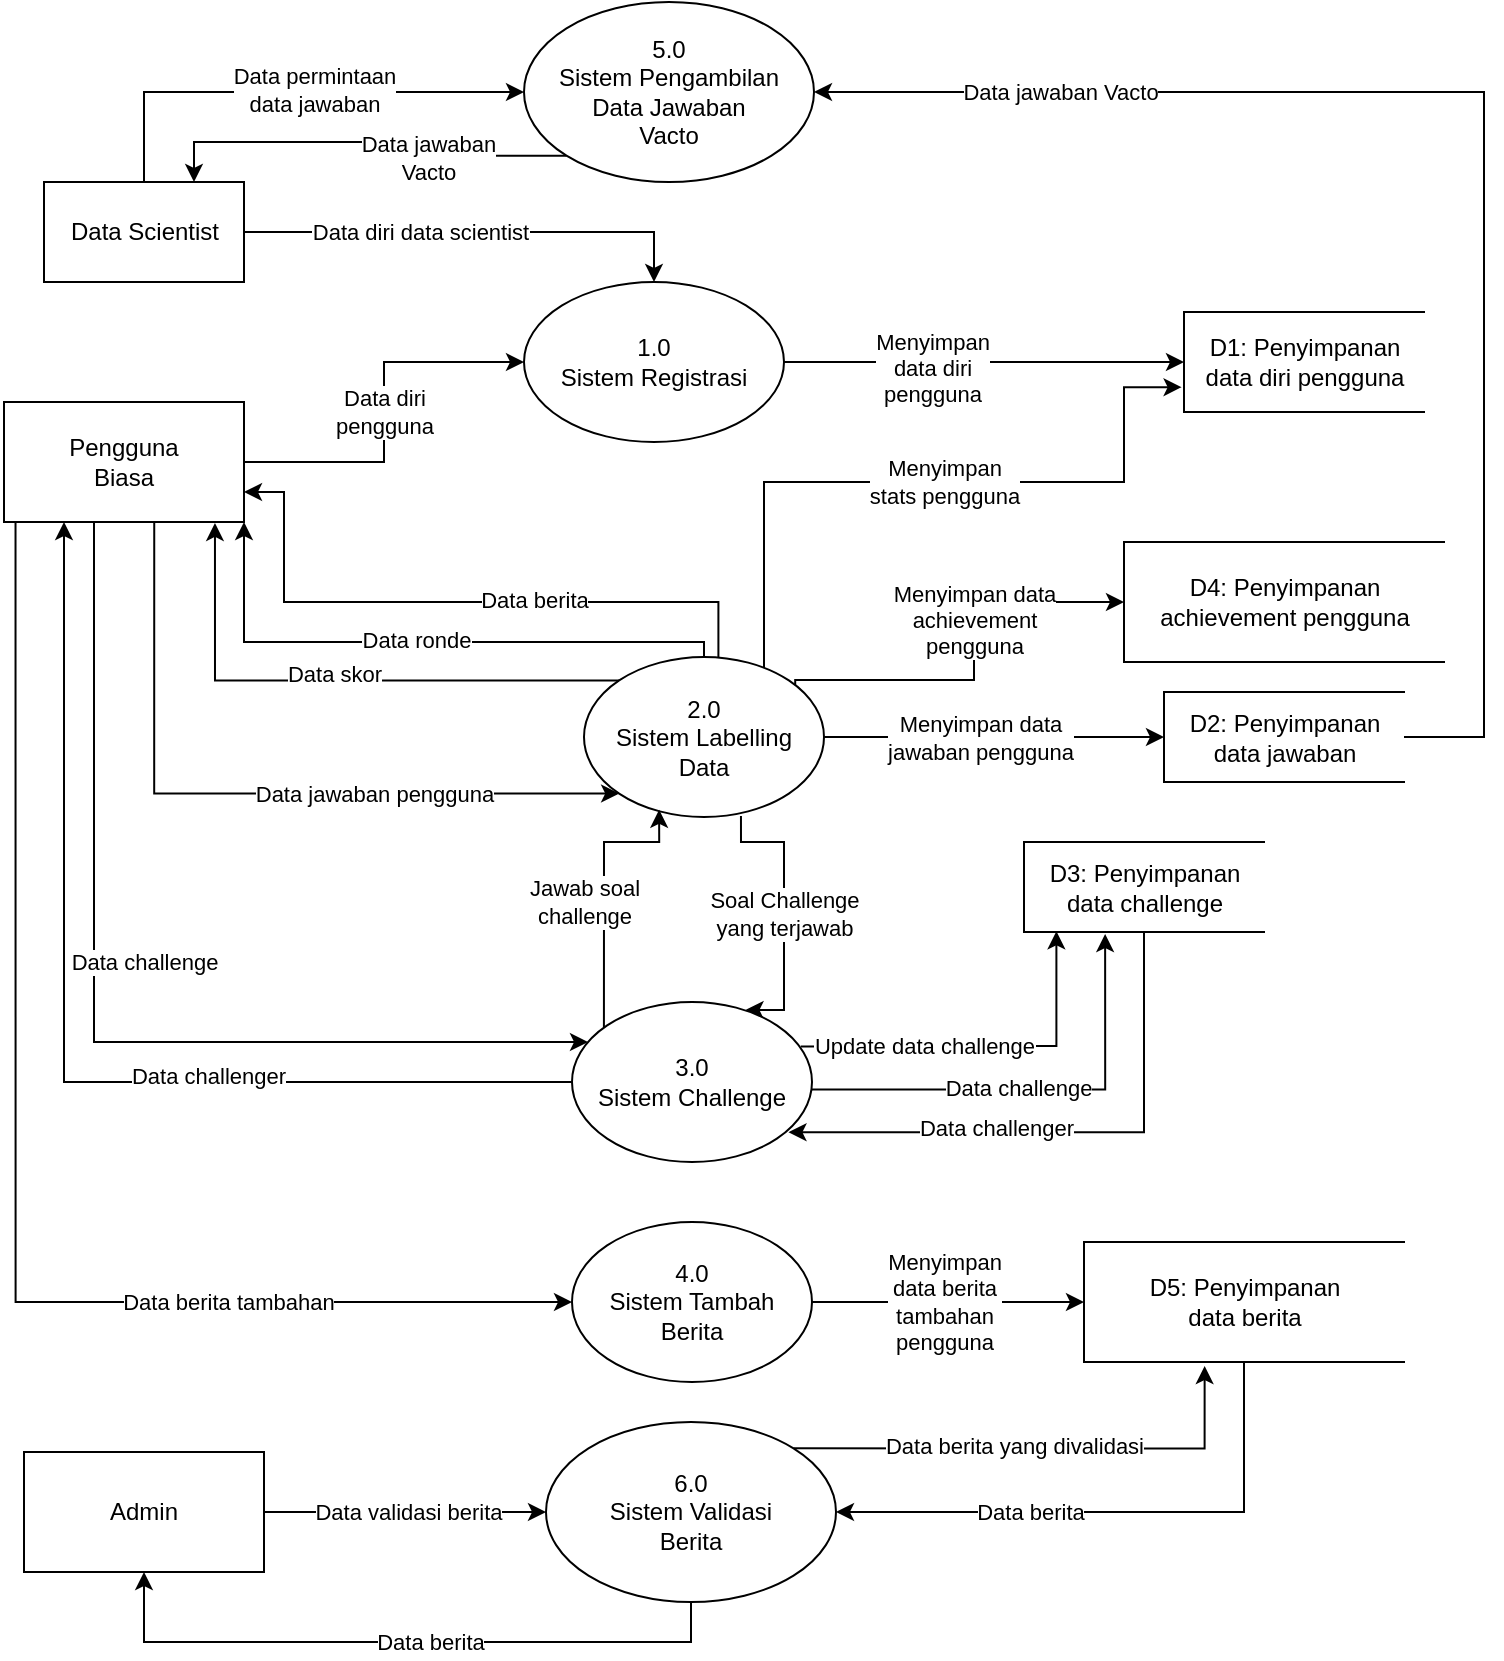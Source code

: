 <mxfile version="13.0.3" type="device"><diagram id="Aa4QQpVFjOjSrDqSgJom" name="Page-1"><mxGraphModel dx="335" dy="196" grid="1" gridSize="10" guides="1" tooltips="1" connect="1" arrows="1" fold="1" page="1" pageScale="1" pageWidth="827" pageHeight="1169" math="0" shadow="0"><root><mxCell id="0"/><mxCell id="1" parent="0"/><mxCell id="ocnJcLYFOSr5FFR0-_AX-12" style="edgeStyle=orthogonalEdgeStyle;rounded=0;orthogonalLoop=1;jettySize=auto;html=1;entryX=0;entryY=0.5;entryDx=0;entryDy=0;" parent="1" source="ocnJcLYFOSr5FFR0-_AX-2" target="ocnJcLYFOSr5FFR0-_AX-10" edge="1"><mxGeometry relative="1" as="geometry"/></mxCell><mxCell id="ocnJcLYFOSr5FFR0-_AX-31" value="Menyimpan&lt;br&gt;data diri&lt;br&gt;pengguna" style="edgeLabel;html=1;align=center;verticalAlign=middle;resizable=0;points=[];" parent="ocnJcLYFOSr5FFR0-_AX-12" vertex="1" connectable="0"><mxGeometry x="-0.263" y="-3" relative="1" as="geometry"><mxPoint as="offset"/></mxGeometry></mxCell><mxCell id="ocnJcLYFOSr5FFR0-_AX-2" value="1.0&lt;br&gt;Sistem Registrasi" style="ellipse;whiteSpace=wrap;html=1;" parent="1" vertex="1"><mxGeometry x="330" y="390" width="130" height="80" as="geometry"/></mxCell><mxCell id="ocnJcLYFOSr5FFR0-_AX-5" style="edgeStyle=orthogonalEdgeStyle;rounded=0;orthogonalLoop=1;jettySize=auto;html=1;entryX=0;entryY=0.5;entryDx=0;entryDy=0;" parent="1" source="ocnJcLYFOSr5FFR0-_AX-3" target="ocnJcLYFOSr5FFR0-_AX-2" edge="1"><mxGeometry relative="1" as="geometry"/></mxCell><mxCell id="ocnJcLYFOSr5FFR0-_AX-6" value="Data diri&lt;br&gt;pengguna" style="edgeLabel;html=1;align=center;verticalAlign=middle;resizable=0;points=[];" parent="ocnJcLYFOSr5FFR0-_AX-5" vertex="1" connectable="0"><mxGeometry x="0.143" y="-1" relative="1" as="geometry"><mxPoint x="-1" y="13.33" as="offset"/></mxGeometry></mxCell><mxCell id="ocnJcLYFOSr5FFR0-_AX-16" style="edgeStyle=orthogonalEdgeStyle;rounded=0;orthogonalLoop=1;jettySize=auto;html=1;exitX=0.626;exitY=0.991;exitDx=0;exitDy=0;entryX=0;entryY=1;entryDx=0;entryDy=0;exitPerimeter=0;" parent="1" source="ocnJcLYFOSr5FFR0-_AX-3" target="ocnJcLYFOSr5FFR0-_AX-15" edge="1"><mxGeometry relative="1" as="geometry"><Array as="points"><mxPoint x="145" y="646"/></Array></mxGeometry></mxCell><mxCell id="ocnJcLYFOSr5FFR0-_AX-17" value="Data jawaban pengguna" style="edgeLabel;html=1;align=center;verticalAlign=middle;resizable=0;points=[];" parent="ocnJcLYFOSr5FFR0-_AX-16" vertex="1" connectable="0"><mxGeometry x="-0.832" relative="1" as="geometry"><mxPoint x="110" y="105" as="offset"/></mxGeometry></mxCell><mxCell id="ocnJcLYFOSr5FFR0-_AX-21" style="edgeStyle=orthogonalEdgeStyle;rounded=0;orthogonalLoop=1;jettySize=auto;html=1;exitX=0.375;exitY=1.007;exitDx=0;exitDy=0;entryX=0.067;entryY=0.244;entryDx=0;entryDy=0;exitPerimeter=0;entryPerimeter=0;" parent="1" source="ocnJcLYFOSr5FFR0-_AX-3" target="ocnJcLYFOSr5FFR0-_AX-20" edge="1"><mxGeometry relative="1" as="geometry"><Array as="points"><mxPoint x="115" y="770"/><mxPoint x="362" y="770"/></Array></mxGeometry></mxCell><mxCell id="ocnJcLYFOSr5FFR0-_AX-22" value="Data challenge" style="edgeLabel;html=1;align=center;verticalAlign=middle;resizable=0;points=[];" parent="ocnJcLYFOSr5FFR0-_AX-21" vertex="1" connectable="0"><mxGeometry x="-0.814" y="-2" relative="1" as="geometry"><mxPoint x="27" y="172.44" as="offset"/></mxGeometry></mxCell><mxCell id="ocnJcLYFOSr5FFR0-_AX-49" style="edgeStyle=orthogonalEdgeStyle;rounded=0;orthogonalLoop=1;jettySize=auto;html=1;exitX=0.048;exitY=0.988;exitDx=0;exitDy=0;entryX=0;entryY=0.5;entryDx=0;entryDy=0;exitPerimeter=0;" parent="1" source="ocnJcLYFOSr5FFR0-_AX-3" target="ocnJcLYFOSr5FFR0-_AX-44" edge="1"><mxGeometry relative="1" as="geometry"/></mxCell><mxCell id="ocnJcLYFOSr5FFR0-_AX-50" value="Data berita tambahan" style="edgeLabel;html=1;align=center;verticalAlign=middle;resizable=0;points=[];" parent="ocnJcLYFOSr5FFR0-_AX-49" vertex="1" connectable="0"><mxGeometry x="0.404" y="1" relative="1" as="geometry"><mxPoint x="27.5" y="1" as="offset"/></mxGeometry></mxCell><mxCell id="ocnJcLYFOSr5FFR0-_AX-3" value="Pengguna&lt;br&gt;Biasa" style="rounded=0;whiteSpace=wrap;html=1;" parent="1" vertex="1"><mxGeometry x="70" y="450" width="120" height="60" as="geometry"/></mxCell><mxCell id="ocnJcLYFOSr5FFR0-_AX-10" value="D1: Penyimpanan&lt;br&gt;data diri pengguna" style="html=1;dashed=0;whitespace=wrap;shape=partialRectangle;right=0;" parent="1" vertex="1"><mxGeometry x="660" y="405" width="120" height="50" as="geometry"/></mxCell><mxCell id="ocnJcLYFOSr5FFR0-_AX-19" style="edgeStyle=orthogonalEdgeStyle;rounded=0;orthogonalLoop=1;jettySize=auto;html=1;exitX=1;exitY=0.5;exitDx=0;exitDy=0;entryX=0;entryY=0.5;entryDx=0;entryDy=0;" parent="1" source="ocnJcLYFOSr5FFR0-_AX-15" target="ocnJcLYFOSr5FFR0-_AX-18" edge="1"><mxGeometry relative="1" as="geometry"/></mxCell><mxCell id="ocnJcLYFOSr5FFR0-_AX-33" value="Menyimpan data&lt;br&gt;jawaban pengguna" style="edgeLabel;html=1;align=center;verticalAlign=middle;resizable=0;points=[];" parent="ocnJcLYFOSr5FFR0-_AX-19" vertex="1" connectable="0"><mxGeometry x="-0.237" y="-2" relative="1" as="geometry"><mxPoint x="12.67" y="-2" as="offset"/></mxGeometry></mxCell><mxCell id="ocnJcLYFOSr5FFR0-_AX-25" style="edgeStyle=orthogonalEdgeStyle;rounded=0;orthogonalLoop=1;jettySize=auto;html=1;exitX=0;exitY=0;exitDx=0;exitDy=0;entryX=0.879;entryY=1.008;entryDx=0;entryDy=0;entryPerimeter=0;" parent="1" source="ocnJcLYFOSr5FFR0-_AX-15" target="ocnJcLYFOSr5FFR0-_AX-3" edge="1"><mxGeometry relative="1" as="geometry"/></mxCell><mxCell id="ocnJcLYFOSr5FFR0-_AX-26" value="Data skor" style="edgeLabel;html=1;align=center;verticalAlign=middle;resizable=0;points=[];" parent="ocnJcLYFOSr5FFR0-_AX-25" vertex="1" connectable="0"><mxGeometry x="0.019" y="-3" relative="1" as="geometry"><mxPoint as="offset"/></mxGeometry></mxCell><mxCell id="ocnJcLYFOSr5FFR0-_AX-28" style="edgeStyle=orthogonalEdgeStyle;rounded=0;orthogonalLoop=1;jettySize=auto;html=1;exitX=0.5;exitY=0;exitDx=0;exitDy=0;entryX=1;entryY=1;entryDx=0;entryDy=0;" parent="1" source="ocnJcLYFOSr5FFR0-_AX-15" target="ocnJcLYFOSr5FFR0-_AX-3" edge="1"><mxGeometry relative="1" as="geometry"><Array as="points"><mxPoint x="420" y="570"/><mxPoint x="190" y="570"/></Array></mxGeometry></mxCell><mxCell id="ocnJcLYFOSr5FFR0-_AX-29" value="Data ronde" style="edgeLabel;html=1;align=center;verticalAlign=middle;resizable=0;points=[];" parent="ocnJcLYFOSr5FFR0-_AX-28" vertex="1" connectable="0"><mxGeometry x="0.017" y="-1" relative="1" as="geometry"><mxPoint as="offset"/></mxGeometry></mxCell><mxCell id="ocnJcLYFOSr5FFR0-_AX-37" style="edgeStyle=orthogonalEdgeStyle;rounded=0;orthogonalLoop=1;jettySize=auto;html=1;exitX=0.56;exitY=0.011;exitDx=0;exitDy=0;entryX=1;entryY=0.75;entryDx=0;entryDy=0;exitPerimeter=0;" parent="1" source="ocnJcLYFOSr5FFR0-_AX-15" target="ocnJcLYFOSr5FFR0-_AX-3" edge="1"><mxGeometry relative="1" as="geometry"><Array as="points"><mxPoint x="427" y="550"/><mxPoint x="210" y="550"/><mxPoint x="210" y="495"/></Array></mxGeometry></mxCell><mxCell id="ocnJcLYFOSr5FFR0-_AX-38" value="Data berita" style="edgeLabel;html=1;align=center;verticalAlign=middle;resizable=0;points=[];" parent="ocnJcLYFOSr5FFR0-_AX-37" vertex="1" connectable="0"><mxGeometry x="-0.248" y="-1" relative="1" as="geometry"><mxPoint as="offset"/></mxGeometry></mxCell><mxCell id="ocnJcLYFOSr5FFR0-_AX-42" style="edgeStyle=orthogonalEdgeStyle;rounded=0;orthogonalLoop=1;jettySize=auto;html=1;exitX=0.88;exitY=0.181;exitDx=0;exitDy=0;entryX=0;entryY=0.5;entryDx=0;entryDy=0;exitPerimeter=0;" parent="1" source="ocnJcLYFOSr5FFR0-_AX-15" target="ocnJcLYFOSr5FFR0-_AX-41" edge="1"><mxGeometry relative="1" as="geometry"><Array as="points"><mxPoint x="466" y="589"/><mxPoint x="555" y="589"/><mxPoint x="555" y="550"/></Array></mxGeometry></mxCell><mxCell id="ocnJcLYFOSr5FFR0-_AX-43" value="Menyimpan data&lt;br&gt;achievement&lt;br&gt;pengguna" style="edgeLabel;html=1;align=center;verticalAlign=middle;resizable=0;points=[];" parent="ocnJcLYFOSr5FFR0-_AX-42" vertex="1" connectable="0"><mxGeometry x="0.189" relative="1" as="geometry"><mxPoint as="offset"/></mxGeometry></mxCell><mxCell id="ocnJcLYFOSr5FFR0-_AX-95" style="edgeStyle=orthogonalEdgeStyle;rounded=0;orthogonalLoop=1;jettySize=auto;html=1;exitX=0.75;exitY=0.071;exitDx=0;exitDy=0;entryX=-0.01;entryY=0.752;entryDx=0;entryDy=0;entryPerimeter=0;exitPerimeter=0;" parent="1" source="ocnJcLYFOSr5FFR0-_AX-15" target="ocnJcLYFOSr5FFR0-_AX-10" edge="1"><mxGeometry relative="1" as="geometry"><Array as="points"><mxPoint x="450" y="490"/><mxPoint x="630" y="490"/><mxPoint x="630" y="443"/></Array></mxGeometry></mxCell><mxCell id="ocnJcLYFOSr5FFR0-_AX-96" value="Menyimpan&lt;br&gt;stats pengguna" style="edgeLabel;html=1;align=center;verticalAlign=middle;resizable=0;points=[];" parent="ocnJcLYFOSr5FFR0-_AX-95" vertex="1" connectable="0"><mxGeometry x="0.166" relative="1" as="geometry"><mxPoint x="-20.15" as="offset"/></mxGeometry></mxCell><mxCell id="GzDj8yrXgww72svnRzM9-7" style="edgeStyle=orthogonalEdgeStyle;rounded=0;orthogonalLoop=1;jettySize=auto;html=1;exitX=0.654;exitY=0.993;exitDx=0;exitDy=0;entryX=0.723;entryY=0.05;entryDx=0;entryDy=0;entryPerimeter=0;exitPerimeter=0;" edge="1" parent="1" source="ocnJcLYFOSr5FFR0-_AX-15" target="ocnJcLYFOSr5FFR0-_AX-20"><mxGeometry relative="1" as="geometry"><Array as="points"><mxPoint x="438" y="670"/><mxPoint x="460" y="670"/><mxPoint x="460" y="754"/></Array></mxGeometry></mxCell><mxCell id="GzDj8yrXgww72svnRzM9-8" value="Soal Challenge&lt;br&gt;yang terjawab" style="edgeLabel;html=1;align=center;verticalAlign=middle;resizable=0;points=[];" vertex="1" connectable="0" parent="GzDj8yrXgww72svnRzM9-7"><mxGeometry x="0.197" y="-1" relative="1" as="geometry"><mxPoint x="0.9" y="-12.55" as="offset"/></mxGeometry></mxCell><mxCell id="ocnJcLYFOSr5FFR0-_AX-15" value="2.0&lt;br&gt;Sistem Labelling&lt;br&gt;Data" style="ellipse;whiteSpace=wrap;html=1;" parent="1" vertex="1"><mxGeometry x="360" y="577.5" width="120" height="80" as="geometry"/></mxCell><mxCell id="ocnJcLYFOSr5FFR0-_AX-104" style="edgeStyle=orthogonalEdgeStyle;rounded=0;orthogonalLoop=1;jettySize=auto;html=1;entryX=1;entryY=0.5;entryDx=0;entryDy=0;" parent="1" source="ocnJcLYFOSr5FFR0-_AX-18" target="ocnJcLYFOSr5FFR0-_AX-99" edge="1"><mxGeometry relative="1" as="geometry"><Array as="points"><mxPoint x="810" y="617"/><mxPoint x="810" y="295"/></Array></mxGeometry></mxCell><mxCell id="ocnJcLYFOSr5FFR0-_AX-107" value="Data jawaban Vacto" style="edgeLabel;html=1;align=center;verticalAlign=middle;resizable=0;points=[];" parent="ocnJcLYFOSr5FFR0-_AX-104" vertex="1" connectable="0"><mxGeometry x="0.697" y="5" relative="1" as="geometry"><mxPoint x="17.41" y="-5" as="offset"/></mxGeometry></mxCell><mxCell id="ocnJcLYFOSr5FFR0-_AX-18" value="D2: Penyimpanan&lt;br&gt;data jawaban" style="html=1;dashed=0;whitespace=wrap;shape=partialRectangle;right=0;" parent="1" vertex="1"><mxGeometry x="650" y="595" width="120" height="45" as="geometry"/></mxCell><mxCell id="ocnJcLYFOSr5FFR0-_AX-52" style="edgeStyle=orthogonalEdgeStyle;rounded=0;orthogonalLoop=1;jettySize=auto;html=1;exitX=0;exitY=0.5;exitDx=0;exitDy=0;entryX=0.25;entryY=1;entryDx=0;entryDy=0;" parent="1" source="ocnJcLYFOSr5FFR0-_AX-20" target="ocnJcLYFOSr5FFR0-_AX-3" edge="1"><mxGeometry relative="1" as="geometry"/></mxCell><mxCell id="ocnJcLYFOSr5FFR0-_AX-53" value="Data challenger" style="edgeLabel;html=1;align=center;verticalAlign=middle;resizable=0;points=[];" parent="ocnJcLYFOSr5FFR0-_AX-52" vertex="1" connectable="0"><mxGeometry x="-0.318" y="-3" relative="1" as="geometry"><mxPoint as="offset"/></mxGeometry></mxCell><mxCell id="GzDj8yrXgww72svnRzM9-3" style="edgeStyle=orthogonalEdgeStyle;rounded=0;orthogonalLoop=1;jettySize=auto;html=1;exitX=1;exitY=0.547;exitDx=0;exitDy=0;entryX=0.338;entryY=1.023;entryDx=0;entryDy=0;entryPerimeter=0;exitPerimeter=0;" edge="1" parent="1" source="ocnJcLYFOSr5FFR0-_AX-20" target="ocnJcLYFOSr5FFR0-_AX-23"><mxGeometry relative="1" as="geometry"/></mxCell><mxCell id="GzDj8yrXgww72svnRzM9-4" value="Data challenge" style="edgeLabel;html=1;align=center;verticalAlign=middle;resizable=0;points=[];" vertex="1" connectable="0" parent="GzDj8yrXgww72svnRzM9-3"><mxGeometry x="0.041" y="-24" relative="1" as="geometry"><mxPoint x="-14.6" y="-25" as="offset"/></mxGeometry></mxCell><mxCell id="GzDj8yrXgww72svnRzM9-5" style="edgeStyle=orthogonalEdgeStyle;rounded=0;orthogonalLoop=1;jettySize=auto;html=1;exitX=0.133;exitY=0.164;exitDx=0;exitDy=0;exitPerimeter=0;entryX=0.313;entryY=0.955;entryDx=0;entryDy=0;entryPerimeter=0;" edge="1" parent="1" source="ocnJcLYFOSr5FFR0-_AX-20" target="ocnJcLYFOSr5FFR0-_AX-15"><mxGeometry relative="1" as="geometry"><Array as="points"><mxPoint x="370" y="670"/><mxPoint x="398" y="670"/></Array></mxGeometry></mxCell><mxCell id="GzDj8yrXgww72svnRzM9-6" value="Jawab soal&lt;br&gt;challenge" style="edgeLabel;html=1;align=center;verticalAlign=middle;resizable=0;points=[];" vertex="1" connectable="0" parent="GzDj8yrXgww72svnRzM9-5"><mxGeometry x="-0.208" y="1" relative="1" as="geometry"><mxPoint x="-8.98" y="-8.93" as="offset"/></mxGeometry></mxCell><mxCell id="GzDj8yrXgww72svnRzM9-9" style="edgeStyle=orthogonalEdgeStyle;rounded=0;orthogonalLoop=1;jettySize=auto;html=1;exitX=0.953;exitY=0.278;exitDx=0;exitDy=0;entryX=0.135;entryY=0.992;entryDx=0;entryDy=0;entryPerimeter=0;exitPerimeter=0;" edge="1" parent="1" source="ocnJcLYFOSr5FFR0-_AX-20" target="ocnJcLYFOSr5FFR0-_AX-23"><mxGeometry relative="1" as="geometry"><Array as="points"><mxPoint x="470" y="772"/><mxPoint x="596" y="772"/></Array></mxGeometry></mxCell><mxCell id="GzDj8yrXgww72svnRzM9-10" value="Update data challenge" style="edgeLabel;html=1;align=center;verticalAlign=middle;resizable=0;points=[];" vertex="1" connectable="0" parent="GzDj8yrXgww72svnRzM9-9"><mxGeometry x="-0.501" relative="1" as="geometry"><mxPoint x="15.24" as="offset"/></mxGeometry></mxCell><mxCell id="ocnJcLYFOSr5FFR0-_AX-20" value="3.0&lt;br&gt;Sistem Challenge" style="ellipse;whiteSpace=wrap;html=1;" parent="1" vertex="1"><mxGeometry x="354" y="750" width="120" height="80" as="geometry"/></mxCell><mxCell id="Su0Y2cTKY2HHTK4aSHV0-1" style="edgeStyle=orthogonalEdgeStyle;rounded=0;orthogonalLoop=1;jettySize=auto;html=1;exitX=0.5;exitY=1;exitDx=0;exitDy=0;entryX=0.902;entryY=0.814;entryDx=0;entryDy=0;entryPerimeter=0;" parent="1" source="ocnJcLYFOSr5FFR0-_AX-23" target="ocnJcLYFOSr5FFR0-_AX-20" edge="1"><mxGeometry relative="1" as="geometry"><Array as="points"><mxPoint x="640" y="815"/></Array></mxGeometry></mxCell><mxCell id="Su0Y2cTKY2HHTK4aSHV0-2" value="Data challenger" style="edgeLabel;html=1;align=center;verticalAlign=middle;resizable=0;points=[];" parent="Su0Y2cTKY2HHTK4aSHV0-1" vertex="1" connectable="0"><mxGeometry x="0.457" y="2" relative="1" as="geometry"><mxPoint x="28.38" y="-4.8" as="offset"/></mxGeometry></mxCell><mxCell id="ocnJcLYFOSr5FFR0-_AX-23" value="D3: Penyimpanan&lt;br&gt;data challenge" style="html=1;dashed=0;whitespace=wrap;shape=partialRectangle;right=0;" parent="1" vertex="1"><mxGeometry x="580" y="670" width="120" height="45" as="geometry"/></mxCell><mxCell id="ocnJcLYFOSr5FFR0-_AX-41" value="D4: Penyimpanan&lt;br&gt;achievement pengguna" style="html=1;dashed=0;whitespace=wrap;shape=partialRectangle;right=0;" parent="1" vertex="1"><mxGeometry x="630" y="520" width="160" height="60" as="geometry"/></mxCell><mxCell id="ocnJcLYFOSr5FFR0-_AX-46" style="edgeStyle=orthogonalEdgeStyle;rounded=0;orthogonalLoop=1;jettySize=auto;html=1;exitX=1;exitY=0.5;exitDx=0;exitDy=0;entryX=0;entryY=0.5;entryDx=0;entryDy=0;" parent="1" source="ocnJcLYFOSr5FFR0-_AX-44" target="ocnJcLYFOSr5FFR0-_AX-45" edge="1"><mxGeometry relative="1" as="geometry"/></mxCell><mxCell id="ocnJcLYFOSr5FFR0-_AX-48" value="Menyimpan&lt;br&gt;data berita&lt;br&gt;tambahan&lt;br&gt;pengguna" style="edgeLabel;html=1;align=center;verticalAlign=middle;resizable=0;points=[];" parent="ocnJcLYFOSr5FFR0-_AX-46" vertex="1" connectable="0"><mxGeometry x="-0.217" y="-4" relative="1" as="geometry"><mxPoint x="12.67" y="-4" as="offset"/></mxGeometry></mxCell><mxCell id="ocnJcLYFOSr5FFR0-_AX-44" value="4.0&lt;br&gt;Sistem Tambah&lt;br&gt;Berita" style="ellipse;whiteSpace=wrap;html=1;" parent="1" vertex="1"><mxGeometry x="354" y="860" width="120" height="80" as="geometry"/></mxCell><mxCell id="ocnJcLYFOSr5FFR0-_AX-111" style="edgeStyle=orthogonalEdgeStyle;rounded=0;orthogonalLoop=1;jettySize=auto;html=1;exitX=0.5;exitY=1;exitDx=0;exitDy=0;entryX=1;entryY=0.5;entryDx=0;entryDy=0;" parent="1" source="ocnJcLYFOSr5FFR0-_AX-45" target="ocnJcLYFOSr5FFR0-_AX-109" edge="1"><mxGeometry relative="1" as="geometry"/></mxCell><mxCell id="ocnJcLYFOSr5FFR0-_AX-112" value="Data berita" style="edgeLabel;html=1;align=center;verticalAlign=middle;resizable=0;points=[];" parent="ocnJcLYFOSr5FFR0-_AX-111" vertex="1" connectable="0"><mxGeometry x="0.485" y="2" relative="1" as="geometry"><mxPoint x="24.35" y="-2" as="offset"/></mxGeometry></mxCell><mxCell id="ocnJcLYFOSr5FFR0-_AX-45" value="D5: Penyimpanan&lt;br&gt;data berita" style="html=1;dashed=0;whitespace=wrap;shape=partialRectangle;right=0;" parent="1" vertex="1"><mxGeometry x="610" y="870" width="160" height="60" as="geometry"/></mxCell><mxCell id="ocnJcLYFOSr5FFR0-_AX-93" style="edgeStyle=orthogonalEdgeStyle;rounded=0;orthogonalLoop=1;jettySize=auto;html=1;exitX=1;exitY=0.5;exitDx=0;exitDy=0;entryX=0.5;entryY=0;entryDx=0;entryDy=0;" parent="1" source="ocnJcLYFOSr5FFR0-_AX-92" target="ocnJcLYFOSr5FFR0-_AX-2" edge="1"><mxGeometry relative="1" as="geometry"/></mxCell><mxCell id="ocnJcLYFOSr5FFR0-_AX-94" value="Data diri data scientist" style="edgeLabel;html=1;align=center;verticalAlign=middle;resizable=0;points=[];" parent="ocnJcLYFOSr5FFR0-_AX-93" vertex="1" connectable="0"><mxGeometry x="-0.645" y="3" relative="1" as="geometry"><mxPoint x="47" y="3" as="offset"/></mxGeometry></mxCell><mxCell id="ocnJcLYFOSr5FFR0-_AX-100" style="edgeStyle=orthogonalEdgeStyle;rounded=0;orthogonalLoop=1;jettySize=auto;html=1;exitX=0.5;exitY=0;exitDx=0;exitDy=0;entryX=0;entryY=0.5;entryDx=0;entryDy=0;" parent="1" source="ocnJcLYFOSr5FFR0-_AX-92" target="ocnJcLYFOSr5FFR0-_AX-99" edge="1"><mxGeometry relative="1" as="geometry"/></mxCell><mxCell id="ocnJcLYFOSr5FFR0-_AX-101" value="Data permintaan&lt;br&gt;data jawaban" style="edgeLabel;html=1;align=center;verticalAlign=middle;resizable=0;points=[];" parent="ocnJcLYFOSr5FFR0-_AX-100" vertex="1" connectable="0"><mxGeometry x="0.107" y="1" relative="1" as="geometry"><mxPoint as="offset"/></mxGeometry></mxCell><mxCell id="ocnJcLYFOSr5FFR0-_AX-92" value="Data Scientist" style="html=1;dashed=0;whitespace=wrap;" parent="1" vertex="1"><mxGeometry x="90" y="340" width="100" height="50" as="geometry"/></mxCell><mxCell id="ocnJcLYFOSr5FFR0-_AX-102" style="edgeStyle=orthogonalEdgeStyle;rounded=0;orthogonalLoop=1;jettySize=auto;html=1;exitX=0;exitY=1;exitDx=0;exitDy=0;entryX=0.75;entryY=0;entryDx=0;entryDy=0;" parent="1" source="ocnJcLYFOSr5FFR0-_AX-99" target="ocnJcLYFOSr5FFR0-_AX-92" edge="1"><mxGeometry relative="1" as="geometry"/></mxCell><mxCell id="ocnJcLYFOSr5FFR0-_AX-103" value="Data jawaban&lt;br&gt;Vacto" style="edgeLabel;html=1;align=center;verticalAlign=middle;resizable=0;points=[];" parent="ocnJcLYFOSr5FFR0-_AX-102" vertex="1" connectable="0"><mxGeometry x="-0.353" y="1" relative="1" as="geometry"><mxPoint as="offset"/></mxGeometry></mxCell><mxCell id="ocnJcLYFOSr5FFR0-_AX-99" value="5.0&lt;br&gt;Sistem Pengambilan&lt;br&gt;Data Jawaban&lt;br&gt;Vacto" style="ellipse;whiteSpace=wrap;html=1;" parent="1" vertex="1"><mxGeometry x="330" y="250" width="145" height="90" as="geometry"/></mxCell><mxCell id="ocnJcLYFOSr5FFR0-_AX-110" style="edgeStyle=orthogonalEdgeStyle;rounded=0;orthogonalLoop=1;jettySize=auto;html=1;exitX=1;exitY=0.5;exitDx=0;exitDy=0;entryX=0;entryY=0.5;entryDx=0;entryDy=0;" parent="1" source="ocnJcLYFOSr5FFR0-_AX-108" target="ocnJcLYFOSr5FFR0-_AX-109" edge="1"><mxGeometry relative="1" as="geometry"/></mxCell><mxCell id="ocnJcLYFOSr5FFR0-_AX-115" value="Data validasi berita" style="edgeLabel;html=1;align=center;verticalAlign=middle;resizable=0;points=[];" parent="ocnJcLYFOSr5FFR0-_AX-110" vertex="1" connectable="0"><mxGeometry x="-0.2" y="1" relative="1" as="geometry"><mxPoint x="15.43" y="1" as="offset"/></mxGeometry></mxCell><mxCell id="ocnJcLYFOSr5FFR0-_AX-108" value="Admin" style="rounded=0;whiteSpace=wrap;html=1;" parent="1" vertex="1"><mxGeometry x="80" y="975" width="120" height="60" as="geometry"/></mxCell><mxCell id="ocnJcLYFOSr5FFR0-_AX-113" style="edgeStyle=orthogonalEdgeStyle;rounded=0;orthogonalLoop=1;jettySize=auto;html=1;exitX=0.5;exitY=1;exitDx=0;exitDy=0;entryX=0.5;entryY=1;entryDx=0;entryDy=0;" parent="1" source="ocnJcLYFOSr5FFR0-_AX-109" target="ocnJcLYFOSr5FFR0-_AX-108" edge="1"><mxGeometry relative="1" as="geometry"><Array as="points"><mxPoint x="413" y="1070"/><mxPoint x="140" y="1070"/></Array></mxGeometry></mxCell><mxCell id="ocnJcLYFOSr5FFR0-_AX-114" value="Data berita" style="edgeLabel;html=1;align=center;verticalAlign=middle;resizable=0;points=[];" parent="ocnJcLYFOSr5FFR0-_AX-113" vertex="1" connectable="0"><mxGeometry x="0.308" relative="1" as="geometry"><mxPoint x="64.71" as="offset"/></mxGeometry></mxCell><mxCell id="ocnJcLYFOSr5FFR0-_AX-116" style="edgeStyle=orthogonalEdgeStyle;rounded=0;orthogonalLoop=1;jettySize=auto;html=1;exitX=1;exitY=0;exitDx=0;exitDy=0;entryX=0.377;entryY=1.034;entryDx=0;entryDy=0;entryPerimeter=0;" parent="1" source="ocnJcLYFOSr5FFR0-_AX-109" target="ocnJcLYFOSr5FFR0-_AX-45" edge="1"><mxGeometry relative="1" as="geometry"/></mxCell><mxCell id="ocnJcLYFOSr5FFR0-_AX-117" value="Data berita yang divalidasi" style="edgeLabel;html=1;align=center;verticalAlign=middle;resizable=0;points=[];" parent="ocnJcLYFOSr5FFR0-_AX-116" vertex="1" connectable="0"><mxGeometry x="-0.691" y="1" relative="1" as="geometry"><mxPoint x="72.41" as="offset"/></mxGeometry></mxCell><mxCell id="ocnJcLYFOSr5FFR0-_AX-109" value="6.0&lt;br&gt;Sistem Validasi&lt;br&gt;Berita" style="ellipse;whiteSpace=wrap;html=1;" parent="1" vertex="1"><mxGeometry x="341" y="960" width="145" height="90" as="geometry"/></mxCell></root></mxGraphModel></diagram></mxfile>